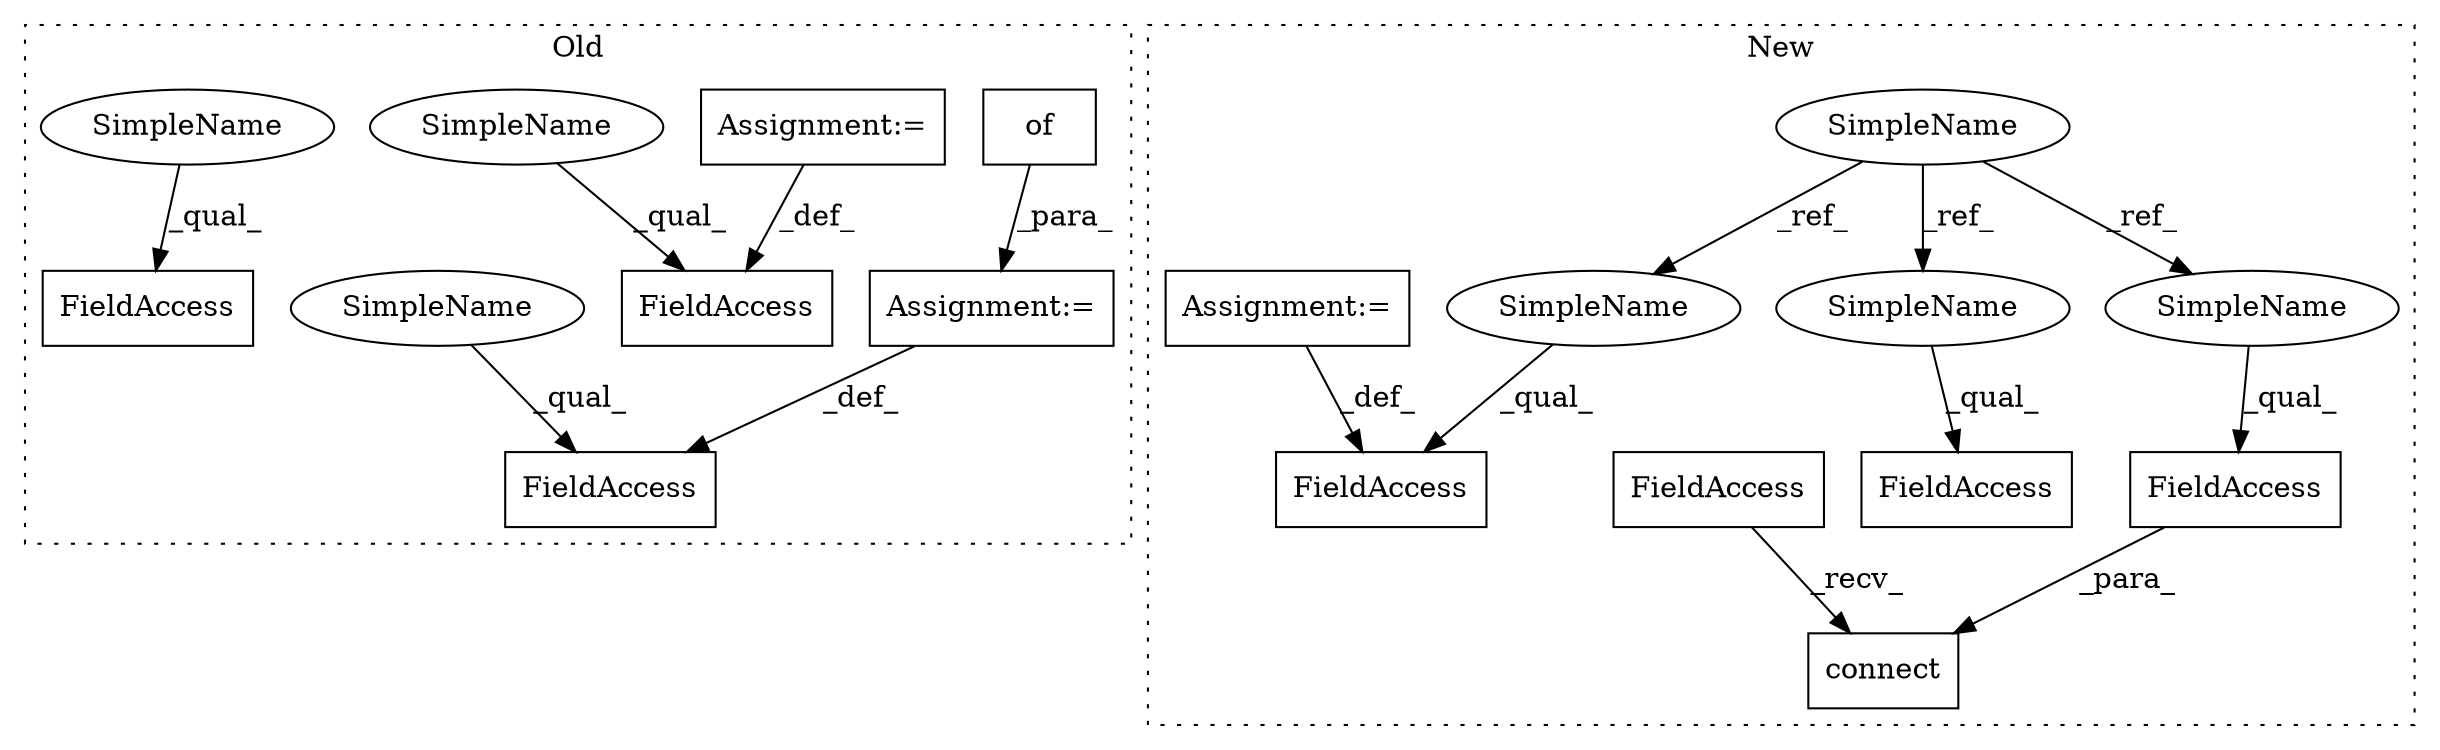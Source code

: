 digraph G {
subgraph cluster0 {
1 [label="of" a="32" s="1464" l="4" shape="box"];
3 [label="Assignment:=" a="7" s="1459" l="1" shape="box"];
5 [label="FieldAccess" a="22" s="1437" l="22" shape="box"];
10 [label="FieldAccess" a="22" s="1064" l="12" shape="box"];
11 [label="FieldAccess" a="22" s="1392" l="30" shape="box"];
13 [label="Assignment:=" a="7" s="1422" l="1" shape="box"];
17 [label="SimpleName" a="42" s="1392" l="4" shape="ellipse"];
18 [label="SimpleName" a="42" s="1437" l="4" shape="ellipse"];
19 [label="SimpleName" a="42" s="1064" l="4" shape="ellipse"];
label = "Old";
style="dotted";
}
subgraph cluster1 {
2 [label="connect" a="32" s="3242,3269" l="8,1" shape="box"];
4 [label="FieldAccess" a="22" s="3250" l="19" shape="box"];
6 [label="SimpleName" a="42" s="2306" l="4" shape="ellipse"];
7 [label="FieldAccess" a="22" s="3357" l="16" shape="box"];
8 [label="FieldAccess" a="22" s="2433" l="16" shape="box"];
9 [label="FieldAccess" a="22" s="3223" l="18" shape="box"];
12 [label="Assignment:=" a="7" s="2449" l="1" shape="box"];
14 [label="SimpleName" a="42" s="2433" l="4" shape="ellipse"];
15 [label="SimpleName" a="42" s="3357" l="4" shape="ellipse"];
16 [label="SimpleName" a="42" s="3250" l="4" shape="ellipse"];
label = "New";
style="dotted";
}
1 -> 3 [label="_para_"];
3 -> 5 [label="_def_"];
4 -> 2 [label="_para_"];
6 -> 14 [label="_ref_"];
6 -> 16 [label="_ref_"];
6 -> 15 [label="_ref_"];
9 -> 2 [label="_recv_"];
12 -> 8 [label="_def_"];
13 -> 11 [label="_def_"];
14 -> 8 [label="_qual_"];
15 -> 7 [label="_qual_"];
16 -> 4 [label="_qual_"];
17 -> 11 [label="_qual_"];
18 -> 5 [label="_qual_"];
19 -> 10 [label="_qual_"];
}